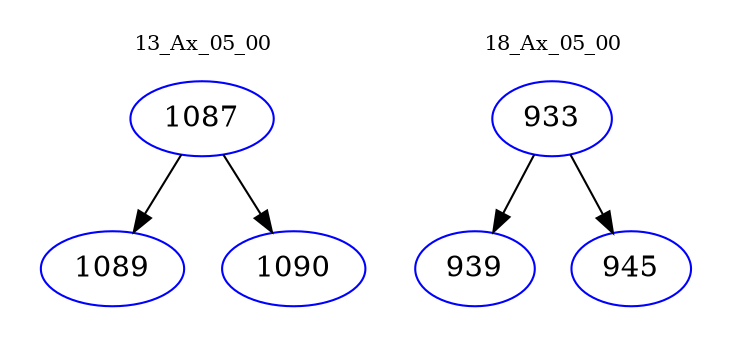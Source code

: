 digraph{
subgraph cluster_0 {
color = white
label = "13_Ax_05_00";
fontsize=10;
T0_1087 [label="1087", color="blue"]
T0_1087 -> T0_1089 [color="black"]
T0_1089 [label="1089", color="blue"]
T0_1087 -> T0_1090 [color="black"]
T0_1090 [label="1090", color="blue"]
}
subgraph cluster_1 {
color = white
label = "18_Ax_05_00";
fontsize=10;
T1_933 [label="933", color="blue"]
T1_933 -> T1_939 [color="black"]
T1_939 [label="939", color="blue"]
T1_933 -> T1_945 [color="black"]
T1_945 [label="945", color="blue"]
}
}
